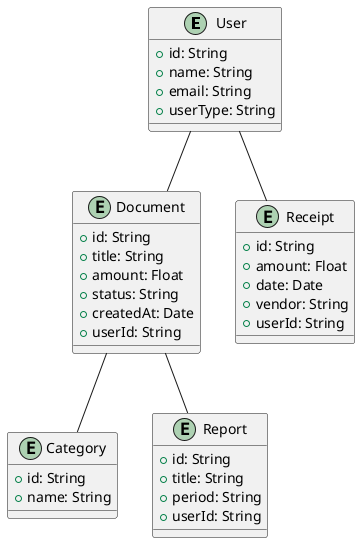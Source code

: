 @startuml data model
entity "User" {
  +id: String
  +name: String
  +email: String
  +userType: String
}

entity "Document" {
  +id: String
  +title: String
  +amount: Float
  +status: String
  +createdAt: Date
  +userId: String
}

entity "Receipt" {
  +id: String
  +amount: Float
  +date: Date
  +vendor: String
  +userId: String
}

entity "Category" {
  +id: String
  +name: String
}

entity "Report" {
  +id: String
  +title: String
  +period: String
  +userId: String
}

User -- Document
User -- Receipt
Document -- Category
Document -- Report
@enduml
